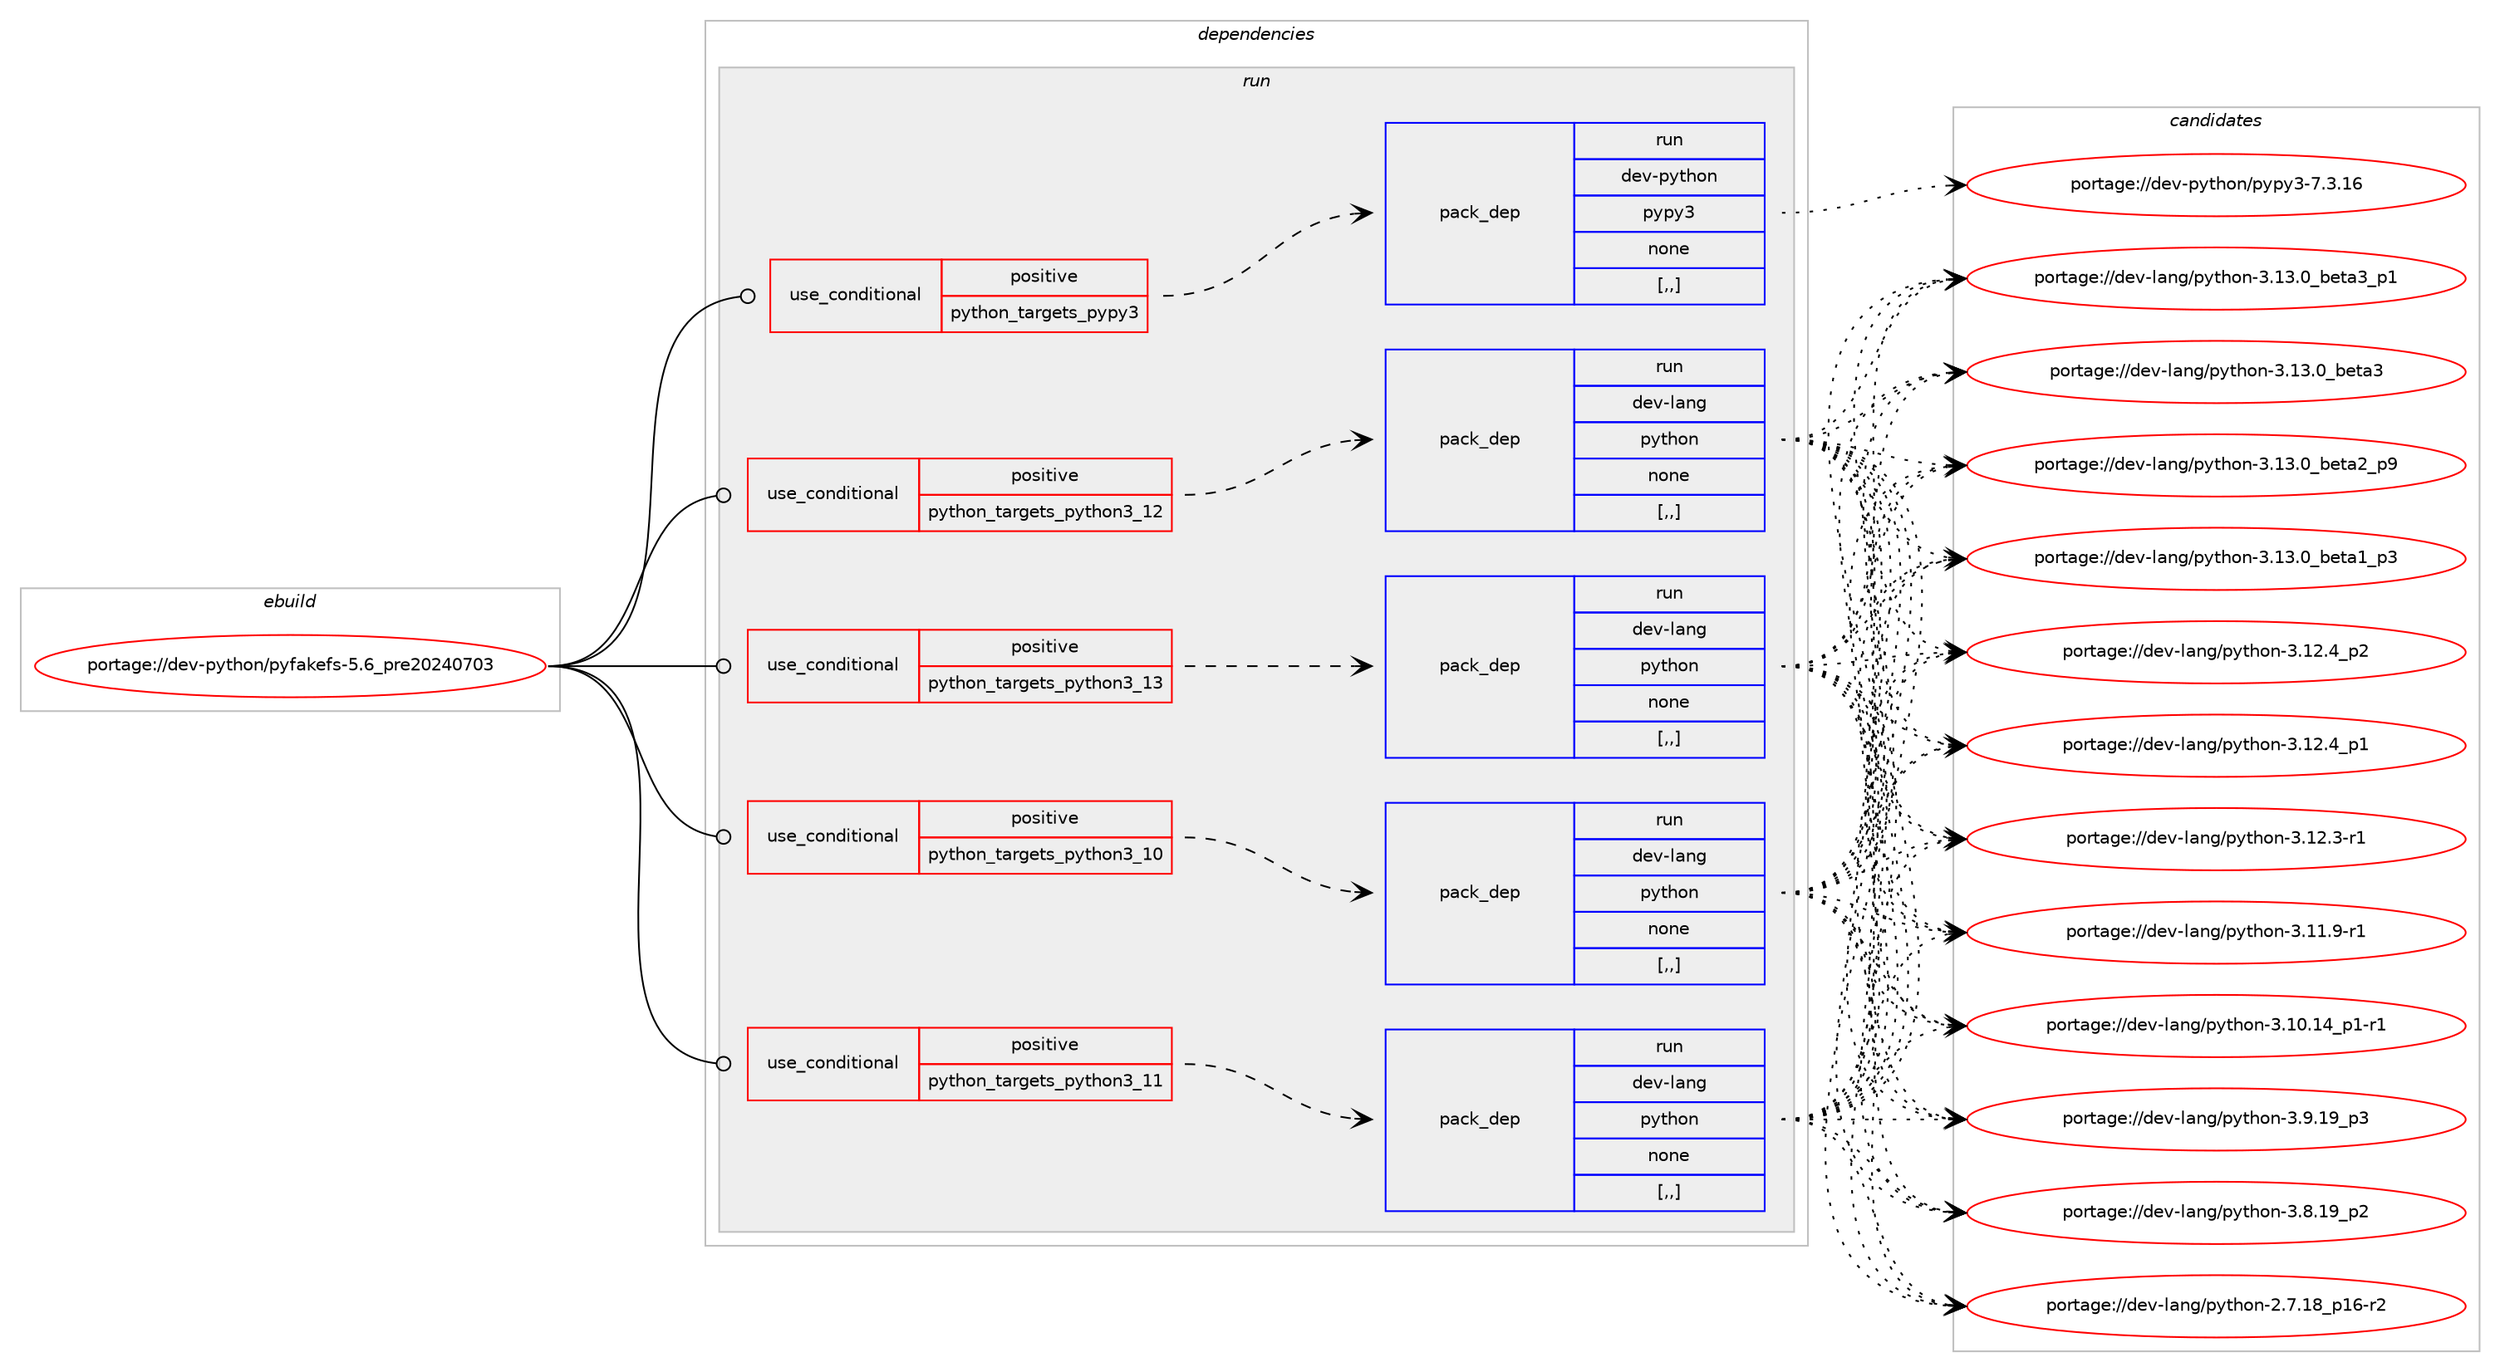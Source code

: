 digraph prolog {

# *************
# Graph options
# *************

newrank=true;
concentrate=true;
compound=true;
graph [rankdir=LR,fontname=Helvetica,fontsize=10,ranksep=1.5];#, ranksep=2.5, nodesep=0.2];
edge  [arrowhead=vee];
node  [fontname=Helvetica,fontsize=10];

# **********
# The ebuild
# **********

subgraph cluster_leftcol {
color=gray;
rank=same;
label=<<i>ebuild</i>>;
id [label="portage://dev-python/pyfakefs-5.6_pre20240703", color=red, width=4, href="../dev-python/pyfakefs-5.6_pre20240703.svg"];
}

# ****************
# The dependencies
# ****************

subgraph cluster_midcol {
color=gray;
label=<<i>dependencies</i>>;
subgraph cluster_compile {
fillcolor="#eeeeee";
style=filled;
label=<<i>compile</i>>;
}
subgraph cluster_compileandrun {
fillcolor="#eeeeee";
style=filled;
label=<<i>compile and run</i>>;
}
subgraph cluster_run {
fillcolor="#eeeeee";
style=filled;
label=<<i>run</i>>;
subgraph cond36492 {
dependency155364 [label=<<TABLE BORDER="0" CELLBORDER="1" CELLSPACING="0" CELLPADDING="4"><TR><TD ROWSPAN="3" CELLPADDING="10">use_conditional</TD></TR><TR><TD>positive</TD></TR><TR><TD>python_targets_pypy3</TD></TR></TABLE>>, shape=none, color=red];
subgraph pack117635 {
dependency155365 [label=<<TABLE BORDER="0" CELLBORDER="1" CELLSPACING="0" CELLPADDING="4" WIDTH="220"><TR><TD ROWSPAN="6" CELLPADDING="30">pack_dep</TD></TR><TR><TD WIDTH="110">run</TD></TR><TR><TD>dev-python</TD></TR><TR><TD>pypy3</TD></TR><TR><TD>none</TD></TR><TR><TD>[,,]</TD></TR></TABLE>>, shape=none, color=blue];
}
dependency155364:e -> dependency155365:w [weight=20,style="dashed",arrowhead="vee"];
}
id:e -> dependency155364:w [weight=20,style="solid",arrowhead="odot"];
subgraph cond36493 {
dependency155366 [label=<<TABLE BORDER="0" CELLBORDER="1" CELLSPACING="0" CELLPADDING="4"><TR><TD ROWSPAN="3" CELLPADDING="10">use_conditional</TD></TR><TR><TD>positive</TD></TR><TR><TD>python_targets_python3_10</TD></TR></TABLE>>, shape=none, color=red];
subgraph pack117636 {
dependency155367 [label=<<TABLE BORDER="0" CELLBORDER="1" CELLSPACING="0" CELLPADDING="4" WIDTH="220"><TR><TD ROWSPAN="6" CELLPADDING="30">pack_dep</TD></TR><TR><TD WIDTH="110">run</TD></TR><TR><TD>dev-lang</TD></TR><TR><TD>python</TD></TR><TR><TD>none</TD></TR><TR><TD>[,,]</TD></TR></TABLE>>, shape=none, color=blue];
}
dependency155366:e -> dependency155367:w [weight=20,style="dashed",arrowhead="vee"];
}
id:e -> dependency155366:w [weight=20,style="solid",arrowhead="odot"];
subgraph cond36494 {
dependency155368 [label=<<TABLE BORDER="0" CELLBORDER="1" CELLSPACING="0" CELLPADDING="4"><TR><TD ROWSPAN="3" CELLPADDING="10">use_conditional</TD></TR><TR><TD>positive</TD></TR><TR><TD>python_targets_python3_11</TD></TR></TABLE>>, shape=none, color=red];
subgraph pack117637 {
dependency155369 [label=<<TABLE BORDER="0" CELLBORDER="1" CELLSPACING="0" CELLPADDING="4" WIDTH="220"><TR><TD ROWSPAN="6" CELLPADDING="30">pack_dep</TD></TR><TR><TD WIDTH="110">run</TD></TR><TR><TD>dev-lang</TD></TR><TR><TD>python</TD></TR><TR><TD>none</TD></TR><TR><TD>[,,]</TD></TR></TABLE>>, shape=none, color=blue];
}
dependency155368:e -> dependency155369:w [weight=20,style="dashed",arrowhead="vee"];
}
id:e -> dependency155368:w [weight=20,style="solid",arrowhead="odot"];
subgraph cond36495 {
dependency155370 [label=<<TABLE BORDER="0" CELLBORDER="1" CELLSPACING="0" CELLPADDING="4"><TR><TD ROWSPAN="3" CELLPADDING="10">use_conditional</TD></TR><TR><TD>positive</TD></TR><TR><TD>python_targets_python3_12</TD></TR></TABLE>>, shape=none, color=red];
subgraph pack117638 {
dependency155371 [label=<<TABLE BORDER="0" CELLBORDER="1" CELLSPACING="0" CELLPADDING="4" WIDTH="220"><TR><TD ROWSPAN="6" CELLPADDING="30">pack_dep</TD></TR><TR><TD WIDTH="110">run</TD></TR><TR><TD>dev-lang</TD></TR><TR><TD>python</TD></TR><TR><TD>none</TD></TR><TR><TD>[,,]</TD></TR></TABLE>>, shape=none, color=blue];
}
dependency155370:e -> dependency155371:w [weight=20,style="dashed",arrowhead="vee"];
}
id:e -> dependency155370:w [weight=20,style="solid",arrowhead="odot"];
subgraph cond36496 {
dependency155372 [label=<<TABLE BORDER="0" CELLBORDER="1" CELLSPACING="0" CELLPADDING="4"><TR><TD ROWSPAN="3" CELLPADDING="10">use_conditional</TD></TR><TR><TD>positive</TD></TR><TR><TD>python_targets_python3_13</TD></TR></TABLE>>, shape=none, color=red];
subgraph pack117639 {
dependency155373 [label=<<TABLE BORDER="0" CELLBORDER="1" CELLSPACING="0" CELLPADDING="4" WIDTH="220"><TR><TD ROWSPAN="6" CELLPADDING="30">pack_dep</TD></TR><TR><TD WIDTH="110">run</TD></TR><TR><TD>dev-lang</TD></TR><TR><TD>python</TD></TR><TR><TD>none</TD></TR><TR><TD>[,,]</TD></TR></TABLE>>, shape=none, color=blue];
}
dependency155372:e -> dependency155373:w [weight=20,style="dashed",arrowhead="vee"];
}
id:e -> dependency155372:w [weight=20,style="solid",arrowhead="odot"];
}
}

# **************
# The candidates
# **************

subgraph cluster_choices {
rank=same;
color=gray;
label=<<i>candidates</i>>;

subgraph choice117635 {
color=black;
nodesep=1;
choice10010111845112121116104111110471121211121215145554651464954 [label="portage://dev-python/pypy3-7.3.16", color=red, width=4,href="../dev-python/pypy3-7.3.16.svg"];
dependency155365:e -> choice10010111845112121116104111110471121211121215145554651464954:w [style=dotted,weight="100"];
}
subgraph choice117636 {
color=black;
nodesep=1;
choice10010111845108971101034711212111610411111045514649514648959810111697519511249 [label="portage://dev-lang/python-3.13.0_beta3_p1", color=red, width=4,href="../dev-lang/python-3.13.0_beta3_p1.svg"];
choice1001011184510897110103471121211161041111104551464951464895981011169751 [label="portage://dev-lang/python-3.13.0_beta3", color=red, width=4,href="../dev-lang/python-3.13.0_beta3.svg"];
choice10010111845108971101034711212111610411111045514649514648959810111697509511257 [label="portage://dev-lang/python-3.13.0_beta2_p9", color=red, width=4,href="../dev-lang/python-3.13.0_beta2_p9.svg"];
choice10010111845108971101034711212111610411111045514649514648959810111697499511251 [label="portage://dev-lang/python-3.13.0_beta1_p3", color=red, width=4,href="../dev-lang/python-3.13.0_beta1_p3.svg"];
choice100101118451089711010347112121116104111110455146495046529511250 [label="portage://dev-lang/python-3.12.4_p2", color=red, width=4,href="../dev-lang/python-3.12.4_p2.svg"];
choice100101118451089711010347112121116104111110455146495046529511249 [label="portage://dev-lang/python-3.12.4_p1", color=red, width=4,href="../dev-lang/python-3.12.4_p1.svg"];
choice100101118451089711010347112121116104111110455146495046514511449 [label="portage://dev-lang/python-3.12.3-r1", color=red, width=4,href="../dev-lang/python-3.12.3-r1.svg"];
choice100101118451089711010347112121116104111110455146494946574511449 [label="portage://dev-lang/python-3.11.9-r1", color=red, width=4,href="../dev-lang/python-3.11.9-r1.svg"];
choice100101118451089711010347112121116104111110455146494846495295112494511449 [label="portage://dev-lang/python-3.10.14_p1-r1", color=red, width=4,href="../dev-lang/python-3.10.14_p1-r1.svg"];
choice100101118451089711010347112121116104111110455146574649579511251 [label="portage://dev-lang/python-3.9.19_p3", color=red, width=4,href="../dev-lang/python-3.9.19_p3.svg"];
choice100101118451089711010347112121116104111110455146564649579511250 [label="portage://dev-lang/python-3.8.19_p2", color=red, width=4,href="../dev-lang/python-3.8.19_p2.svg"];
choice100101118451089711010347112121116104111110455046554649569511249544511450 [label="portage://dev-lang/python-2.7.18_p16-r2", color=red, width=4,href="../dev-lang/python-2.7.18_p16-r2.svg"];
dependency155367:e -> choice10010111845108971101034711212111610411111045514649514648959810111697519511249:w [style=dotted,weight="100"];
dependency155367:e -> choice1001011184510897110103471121211161041111104551464951464895981011169751:w [style=dotted,weight="100"];
dependency155367:e -> choice10010111845108971101034711212111610411111045514649514648959810111697509511257:w [style=dotted,weight="100"];
dependency155367:e -> choice10010111845108971101034711212111610411111045514649514648959810111697499511251:w [style=dotted,weight="100"];
dependency155367:e -> choice100101118451089711010347112121116104111110455146495046529511250:w [style=dotted,weight="100"];
dependency155367:e -> choice100101118451089711010347112121116104111110455146495046529511249:w [style=dotted,weight="100"];
dependency155367:e -> choice100101118451089711010347112121116104111110455146495046514511449:w [style=dotted,weight="100"];
dependency155367:e -> choice100101118451089711010347112121116104111110455146494946574511449:w [style=dotted,weight="100"];
dependency155367:e -> choice100101118451089711010347112121116104111110455146494846495295112494511449:w [style=dotted,weight="100"];
dependency155367:e -> choice100101118451089711010347112121116104111110455146574649579511251:w [style=dotted,weight="100"];
dependency155367:e -> choice100101118451089711010347112121116104111110455146564649579511250:w [style=dotted,weight="100"];
dependency155367:e -> choice100101118451089711010347112121116104111110455046554649569511249544511450:w [style=dotted,weight="100"];
}
subgraph choice117637 {
color=black;
nodesep=1;
choice10010111845108971101034711212111610411111045514649514648959810111697519511249 [label="portage://dev-lang/python-3.13.0_beta3_p1", color=red, width=4,href="../dev-lang/python-3.13.0_beta3_p1.svg"];
choice1001011184510897110103471121211161041111104551464951464895981011169751 [label="portage://dev-lang/python-3.13.0_beta3", color=red, width=4,href="../dev-lang/python-3.13.0_beta3.svg"];
choice10010111845108971101034711212111610411111045514649514648959810111697509511257 [label="portage://dev-lang/python-3.13.0_beta2_p9", color=red, width=4,href="../dev-lang/python-3.13.0_beta2_p9.svg"];
choice10010111845108971101034711212111610411111045514649514648959810111697499511251 [label="portage://dev-lang/python-3.13.0_beta1_p3", color=red, width=4,href="../dev-lang/python-3.13.0_beta1_p3.svg"];
choice100101118451089711010347112121116104111110455146495046529511250 [label="portage://dev-lang/python-3.12.4_p2", color=red, width=4,href="../dev-lang/python-3.12.4_p2.svg"];
choice100101118451089711010347112121116104111110455146495046529511249 [label="portage://dev-lang/python-3.12.4_p1", color=red, width=4,href="../dev-lang/python-3.12.4_p1.svg"];
choice100101118451089711010347112121116104111110455146495046514511449 [label="portage://dev-lang/python-3.12.3-r1", color=red, width=4,href="../dev-lang/python-3.12.3-r1.svg"];
choice100101118451089711010347112121116104111110455146494946574511449 [label="portage://dev-lang/python-3.11.9-r1", color=red, width=4,href="../dev-lang/python-3.11.9-r1.svg"];
choice100101118451089711010347112121116104111110455146494846495295112494511449 [label="portage://dev-lang/python-3.10.14_p1-r1", color=red, width=4,href="../dev-lang/python-3.10.14_p1-r1.svg"];
choice100101118451089711010347112121116104111110455146574649579511251 [label="portage://dev-lang/python-3.9.19_p3", color=red, width=4,href="../dev-lang/python-3.9.19_p3.svg"];
choice100101118451089711010347112121116104111110455146564649579511250 [label="portage://dev-lang/python-3.8.19_p2", color=red, width=4,href="../dev-lang/python-3.8.19_p2.svg"];
choice100101118451089711010347112121116104111110455046554649569511249544511450 [label="portage://dev-lang/python-2.7.18_p16-r2", color=red, width=4,href="../dev-lang/python-2.7.18_p16-r2.svg"];
dependency155369:e -> choice10010111845108971101034711212111610411111045514649514648959810111697519511249:w [style=dotted,weight="100"];
dependency155369:e -> choice1001011184510897110103471121211161041111104551464951464895981011169751:w [style=dotted,weight="100"];
dependency155369:e -> choice10010111845108971101034711212111610411111045514649514648959810111697509511257:w [style=dotted,weight="100"];
dependency155369:e -> choice10010111845108971101034711212111610411111045514649514648959810111697499511251:w [style=dotted,weight="100"];
dependency155369:e -> choice100101118451089711010347112121116104111110455146495046529511250:w [style=dotted,weight="100"];
dependency155369:e -> choice100101118451089711010347112121116104111110455146495046529511249:w [style=dotted,weight="100"];
dependency155369:e -> choice100101118451089711010347112121116104111110455146495046514511449:w [style=dotted,weight="100"];
dependency155369:e -> choice100101118451089711010347112121116104111110455146494946574511449:w [style=dotted,weight="100"];
dependency155369:e -> choice100101118451089711010347112121116104111110455146494846495295112494511449:w [style=dotted,weight="100"];
dependency155369:e -> choice100101118451089711010347112121116104111110455146574649579511251:w [style=dotted,weight="100"];
dependency155369:e -> choice100101118451089711010347112121116104111110455146564649579511250:w [style=dotted,weight="100"];
dependency155369:e -> choice100101118451089711010347112121116104111110455046554649569511249544511450:w [style=dotted,weight="100"];
}
subgraph choice117638 {
color=black;
nodesep=1;
choice10010111845108971101034711212111610411111045514649514648959810111697519511249 [label="portage://dev-lang/python-3.13.0_beta3_p1", color=red, width=4,href="../dev-lang/python-3.13.0_beta3_p1.svg"];
choice1001011184510897110103471121211161041111104551464951464895981011169751 [label="portage://dev-lang/python-3.13.0_beta3", color=red, width=4,href="../dev-lang/python-3.13.0_beta3.svg"];
choice10010111845108971101034711212111610411111045514649514648959810111697509511257 [label="portage://dev-lang/python-3.13.0_beta2_p9", color=red, width=4,href="../dev-lang/python-3.13.0_beta2_p9.svg"];
choice10010111845108971101034711212111610411111045514649514648959810111697499511251 [label="portage://dev-lang/python-3.13.0_beta1_p3", color=red, width=4,href="../dev-lang/python-3.13.0_beta1_p3.svg"];
choice100101118451089711010347112121116104111110455146495046529511250 [label="portage://dev-lang/python-3.12.4_p2", color=red, width=4,href="../dev-lang/python-3.12.4_p2.svg"];
choice100101118451089711010347112121116104111110455146495046529511249 [label="portage://dev-lang/python-3.12.4_p1", color=red, width=4,href="../dev-lang/python-3.12.4_p1.svg"];
choice100101118451089711010347112121116104111110455146495046514511449 [label="portage://dev-lang/python-3.12.3-r1", color=red, width=4,href="../dev-lang/python-3.12.3-r1.svg"];
choice100101118451089711010347112121116104111110455146494946574511449 [label="portage://dev-lang/python-3.11.9-r1", color=red, width=4,href="../dev-lang/python-3.11.9-r1.svg"];
choice100101118451089711010347112121116104111110455146494846495295112494511449 [label="portage://dev-lang/python-3.10.14_p1-r1", color=red, width=4,href="../dev-lang/python-3.10.14_p1-r1.svg"];
choice100101118451089711010347112121116104111110455146574649579511251 [label="portage://dev-lang/python-3.9.19_p3", color=red, width=4,href="../dev-lang/python-3.9.19_p3.svg"];
choice100101118451089711010347112121116104111110455146564649579511250 [label="portage://dev-lang/python-3.8.19_p2", color=red, width=4,href="../dev-lang/python-3.8.19_p2.svg"];
choice100101118451089711010347112121116104111110455046554649569511249544511450 [label="portage://dev-lang/python-2.7.18_p16-r2", color=red, width=4,href="../dev-lang/python-2.7.18_p16-r2.svg"];
dependency155371:e -> choice10010111845108971101034711212111610411111045514649514648959810111697519511249:w [style=dotted,weight="100"];
dependency155371:e -> choice1001011184510897110103471121211161041111104551464951464895981011169751:w [style=dotted,weight="100"];
dependency155371:e -> choice10010111845108971101034711212111610411111045514649514648959810111697509511257:w [style=dotted,weight="100"];
dependency155371:e -> choice10010111845108971101034711212111610411111045514649514648959810111697499511251:w [style=dotted,weight="100"];
dependency155371:e -> choice100101118451089711010347112121116104111110455146495046529511250:w [style=dotted,weight="100"];
dependency155371:e -> choice100101118451089711010347112121116104111110455146495046529511249:w [style=dotted,weight="100"];
dependency155371:e -> choice100101118451089711010347112121116104111110455146495046514511449:w [style=dotted,weight="100"];
dependency155371:e -> choice100101118451089711010347112121116104111110455146494946574511449:w [style=dotted,weight="100"];
dependency155371:e -> choice100101118451089711010347112121116104111110455146494846495295112494511449:w [style=dotted,weight="100"];
dependency155371:e -> choice100101118451089711010347112121116104111110455146574649579511251:w [style=dotted,weight="100"];
dependency155371:e -> choice100101118451089711010347112121116104111110455146564649579511250:w [style=dotted,weight="100"];
dependency155371:e -> choice100101118451089711010347112121116104111110455046554649569511249544511450:w [style=dotted,weight="100"];
}
subgraph choice117639 {
color=black;
nodesep=1;
choice10010111845108971101034711212111610411111045514649514648959810111697519511249 [label="portage://dev-lang/python-3.13.0_beta3_p1", color=red, width=4,href="../dev-lang/python-3.13.0_beta3_p1.svg"];
choice1001011184510897110103471121211161041111104551464951464895981011169751 [label="portage://dev-lang/python-3.13.0_beta3", color=red, width=4,href="../dev-lang/python-3.13.0_beta3.svg"];
choice10010111845108971101034711212111610411111045514649514648959810111697509511257 [label="portage://dev-lang/python-3.13.0_beta2_p9", color=red, width=4,href="../dev-lang/python-3.13.0_beta2_p9.svg"];
choice10010111845108971101034711212111610411111045514649514648959810111697499511251 [label="portage://dev-lang/python-3.13.0_beta1_p3", color=red, width=4,href="../dev-lang/python-3.13.0_beta1_p3.svg"];
choice100101118451089711010347112121116104111110455146495046529511250 [label="portage://dev-lang/python-3.12.4_p2", color=red, width=4,href="../dev-lang/python-3.12.4_p2.svg"];
choice100101118451089711010347112121116104111110455146495046529511249 [label="portage://dev-lang/python-3.12.4_p1", color=red, width=4,href="../dev-lang/python-3.12.4_p1.svg"];
choice100101118451089711010347112121116104111110455146495046514511449 [label="portage://dev-lang/python-3.12.3-r1", color=red, width=4,href="../dev-lang/python-3.12.3-r1.svg"];
choice100101118451089711010347112121116104111110455146494946574511449 [label="portage://dev-lang/python-3.11.9-r1", color=red, width=4,href="../dev-lang/python-3.11.9-r1.svg"];
choice100101118451089711010347112121116104111110455146494846495295112494511449 [label="portage://dev-lang/python-3.10.14_p1-r1", color=red, width=4,href="../dev-lang/python-3.10.14_p1-r1.svg"];
choice100101118451089711010347112121116104111110455146574649579511251 [label="portage://dev-lang/python-3.9.19_p3", color=red, width=4,href="../dev-lang/python-3.9.19_p3.svg"];
choice100101118451089711010347112121116104111110455146564649579511250 [label="portage://dev-lang/python-3.8.19_p2", color=red, width=4,href="../dev-lang/python-3.8.19_p2.svg"];
choice100101118451089711010347112121116104111110455046554649569511249544511450 [label="portage://dev-lang/python-2.7.18_p16-r2", color=red, width=4,href="../dev-lang/python-2.7.18_p16-r2.svg"];
dependency155373:e -> choice10010111845108971101034711212111610411111045514649514648959810111697519511249:w [style=dotted,weight="100"];
dependency155373:e -> choice1001011184510897110103471121211161041111104551464951464895981011169751:w [style=dotted,weight="100"];
dependency155373:e -> choice10010111845108971101034711212111610411111045514649514648959810111697509511257:w [style=dotted,weight="100"];
dependency155373:e -> choice10010111845108971101034711212111610411111045514649514648959810111697499511251:w [style=dotted,weight="100"];
dependency155373:e -> choice100101118451089711010347112121116104111110455146495046529511250:w [style=dotted,weight="100"];
dependency155373:e -> choice100101118451089711010347112121116104111110455146495046529511249:w [style=dotted,weight="100"];
dependency155373:e -> choice100101118451089711010347112121116104111110455146495046514511449:w [style=dotted,weight="100"];
dependency155373:e -> choice100101118451089711010347112121116104111110455146494946574511449:w [style=dotted,weight="100"];
dependency155373:e -> choice100101118451089711010347112121116104111110455146494846495295112494511449:w [style=dotted,weight="100"];
dependency155373:e -> choice100101118451089711010347112121116104111110455146574649579511251:w [style=dotted,weight="100"];
dependency155373:e -> choice100101118451089711010347112121116104111110455146564649579511250:w [style=dotted,weight="100"];
dependency155373:e -> choice100101118451089711010347112121116104111110455046554649569511249544511450:w [style=dotted,weight="100"];
}
}

}
